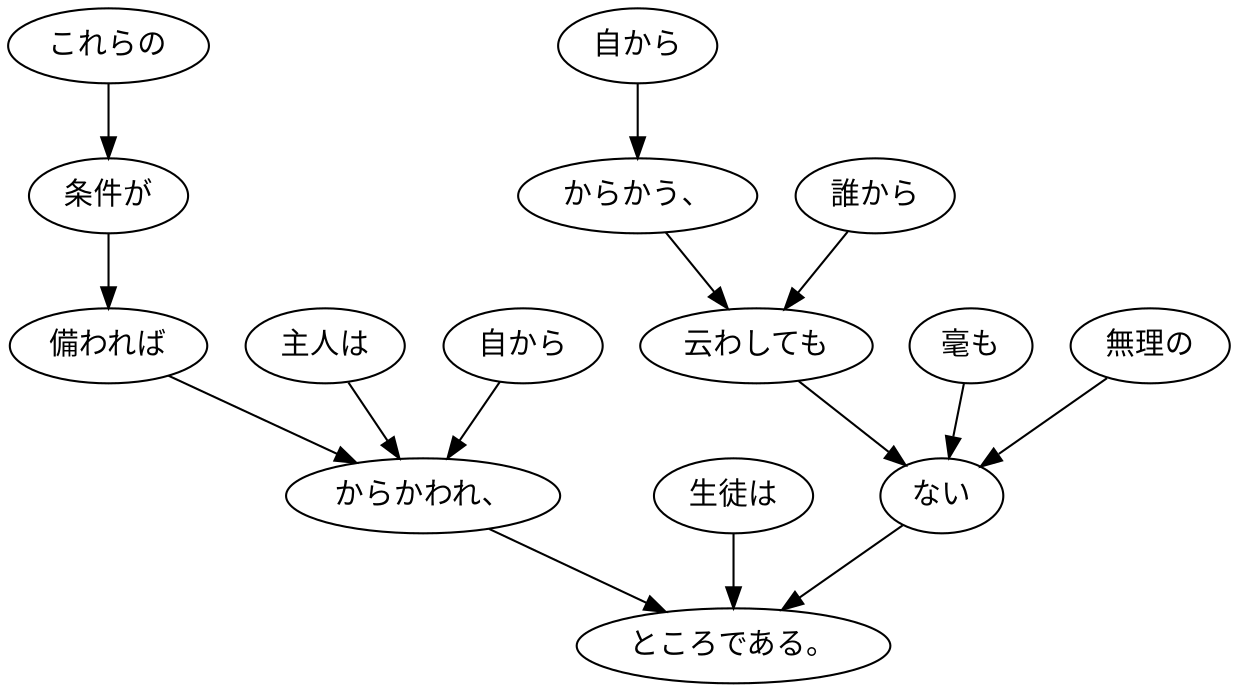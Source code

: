 digraph graph4796 {
	node0 [label="これらの"];
	node1 [label="条件が"];
	node2 [label="備われば"];
	node3 [label="主人は"];
	node4 [label="自から"];
	node5 [label="からかわれ、"];
	node6 [label="生徒は"];
	node7 [label="自から"];
	node8 [label="からかう、"];
	node9 [label="誰から"];
	node10 [label="云わしても"];
	node11 [label="毫も"];
	node12 [label="無理の"];
	node13 [label="ない"];
	node14 [label="ところである。"];
	node0 -> node1;
	node1 -> node2;
	node2 -> node5;
	node3 -> node5;
	node4 -> node5;
	node5 -> node14;
	node6 -> node14;
	node7 -> node8;
	node8 -> node10;
	node9 -> node10;
	node10 -> node13;
	node11 -> node13;
	node12 -> node13;
	node13 -> node14;
}
